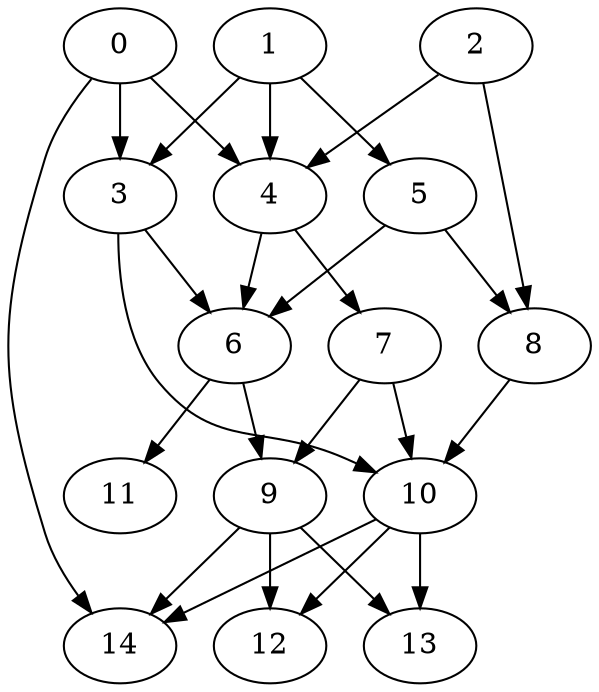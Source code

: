 digraph {
    4 -> 6;
    3 -> 10;
    9 -> 14;
    0 -> 14;
    10 -> 12;
    1 -> 3;
    2 -> 8;
    6 -> 11;
    7 -> 10;
    5 -> 6;
    3 -> 6;
    2 -> 4;
    0 -> 4;
    9 -> 13;
    1 -> 5;
    10 -> 14;
    7 -> 9;
    4 -> 7;
    5 -> 8;
    0 -> 3;
    8 -> 10;
    9 -> 12;
    1 -> 4;
    10 -> 13;
    6 -> 9;
}